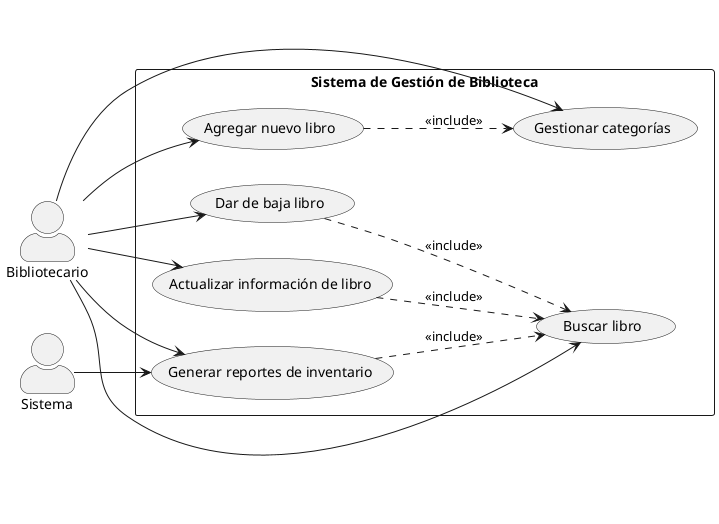 @startuml
left to right direction
skinparam actorStyle awesome
skinparam usecaseStyle roundedBox

actor "Bibliotecario" as librarian
actor "Sistema" as system

rectangle "Sistema de Gestión de Biblioteca" {
  usecase "Agregar nuevo libro" as UC1
  usecase "Actualizar información de libro" as UC2
  usecase "Dar de baja libro" as UC3
  usecase "Buscar libro" as UC4
  usecase "Generar reportes de inventario" as UC5
  usecase "Gestionar categorías" as UC6
}

librarian --> UC1
librarian --> UC2
librarian --> UC3
librarian --> UC4
librarian --> UC5
librarian --> UC6
UC1 ..> UC6 : <<include>>
UC2 ..> UC4 : <<include>>
UC3 ..> UC4 : <<include>>
UC5 ..> UC4 : <<include>>
system --> UC5
@enduml